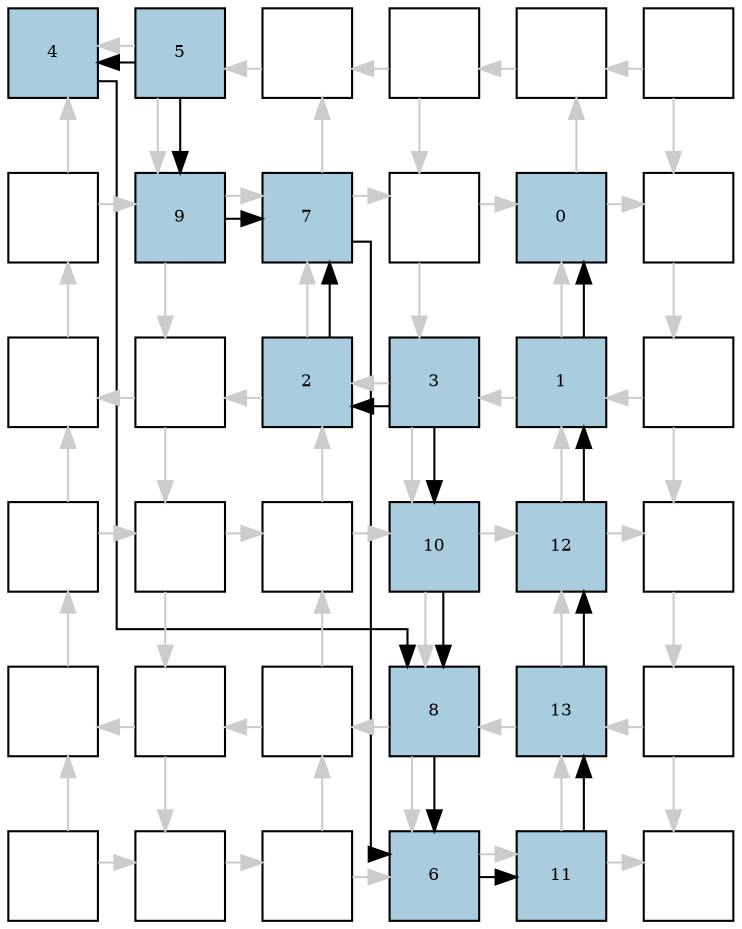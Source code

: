 digraph layout{
rankdir=TB; 

splines=ortho; 

node [style=filled shape=square fixedsize=true width=0.6];
0[label="4", fontsize=8, fillcolor="#a9ccde"];
1[label="5", fontsize=8, fillcolor="#a9ccde"];
2[label="", fontsize=8, fillcolor="#ffffff"];
3[label="", fontsize=8, fillcolor="#ffffff"];
4[label="", fontsize=8, fillcolor="#ffffff"];
5[label="", fontsize=8, fillcolor="#ffffff"];
6[label="", fontsize=8, fillcolor="#ffffff"];
7[label="9", fontsize=8, fillcolor="#a9ccde"];
8[label="7", fontsize=8, fillcolor="#a9ccde"];
9[label="", fontsize=8, fillcolor="#ffffff"];
10[label="0", fontsize=8, fillcolor="#a9ccde"];
11[label="", fontsize=8, fillcolor="#ffffff"];
12[label="", fontsize=8, fillcolor="#ffffff"];
13[label="", fontsize=8, fillcolor="#ffffff"];
14[label="2", fontsize=8, fillcolor="#a9ccde"];
15[label="3", fontsize=8, fillcolor="#a9ccde"];
16[label="1", fontsize=8, fillcolor="#a9ccde"];
17[label="", fontsize=8, fillcolor="#ffffff"];
18[label="", fontsize=8, fillcolor="#ffffff"];
19[label="", fontsize=8, fillcolor="#ffffff"];
20[label="", fontsize=8, fillcolor="#ffffff"];
21[label="10", fontsize=8, fillcolor="#a9ccde"];
22[label="12", fontsize=8, fillcolor="#a9ccde"];
23[label="", fontsize=8, fillcolor="#ffffff"];
24[label="", fontsize=8, fillcolor="#ffffff"];
25[label="", fontsize=8, fillcolor="#ffffff"];
26[label="", fontsize=8, fillcolor="#ffffff"];
27[label="8", fontsize=8, fillcolor="#a9ccde"];
28[label="13", fontsize=8, fillcolor="#a9ccde"];
29[label="", fontsize=8, fillcolor="#ffffff"];
30[label="", fontsize=8, fillcolor="#ffffff"];
31[label="", fontsize=8, fillcolor="#ffffff"];
32[label="", fontsize=8, fillcolor="#ffffff"];
33[label="6", fontsize=8, fillcolor="#a9ccde"];
34[label="11", fontsize=8, fillcolor="#a9ccde"];
35[label="", fontsize=8, fillcolor="#ffffff"];
edge [constraint=false, style=vis];
1 -> 0 [color="#cccccc"];
1 -> 7 [color="#cccccc"];
2 -> 1 [color="#cccccc"];
3 -> 2 [color="#cccccc"];
3 -> 9 [color="#cccccc"];
4 -> 3 [color="#cccccc"];
5 -> 4 [color="#cccccc"];
5 -> 11 [color="#cccccc"];
6 -> 7 [color="#cccccc"];
6 -> 0 [color="#cccccc"];
7 -> 13 [color="#cccccc"];
7 -> 8 [color="#cccccc"];
8 -> 9 [color="#cccccc"];
8 -> 2 [color="#cccccc"];
9 -> 15 [color="#cccccc"];
9 -> 10 [color="#cccccc"];
10 -> 11 [color="#cccccc"];
10 -> 4 [color="#cccccc"];
11 -> 17 [color="#cccccc"];
12 -> 6 [color="#cccccc"];
13 -> 12 [color="#cccccc"];
13 -> 19 [color="#cccccc"];
14 -> 8 [color="#cccccc"];
14 -> 13 [color="#cccccc"];
15 -> 14 [color="#cccccc"];
15 -> 21 [color="#cccccc"];
16 -> 10 [color="#cccccc"];
16 -> 15 [color="#cccccc"];
17 -> 16 [color="#cccccc"];
17 -> 23 [color="#cccccc"];
18 -> 19 [color="#cccccc"];
18 -> 12 [color="#cccccc"];
19 -> 25 [color="#cccccc"];
19 -> 20 [color="#cccccc"];
20 -> 21 [color="#cccccc"];
20 -> 14 [color="#cccccc"];
21 -> 27 [color="#cccccc"];
21 -> 22 [color="#cccccc"];
22 -> 23 [color="#cccccc"];
22 -> 16 [color="#cccccc"];
23 -> 29 [color="#cccccc"];
24 -> 18 [color="#cccccc"];
25 -> 24 [color="#cccccc"];
25 -> 31 [color="#cccccc"];
26 -> 20 [color="#cccccc"];
26 -> 25 [color="#cccccc"];
27 -> 26 [color="#cccccc"];
27 -> 33 [color="#cccccc"];
28 -> 22 [color="#cccccc"];
28 -> 27 [color="#cccccc"];
29 -> 28 [color="#cccccc"];
29 -> 35 [color="#cccccc"];
30 -> 31 [color="#cccccc"];
30 -> 24 [color="#cccccc"];
31 -> 32 [color="#cccccc"];
32 -> 33 [color="#cccccc"];
32 -> 26 [color="#cccccc"];
33 -> 34 [color="#cccccc"];
34 -> 35 [color="#cccccc"];
34 -> 28 [color="#cccccc"];
16 -> 10;
15 -> 14;
1 -> 0;
33 -> 34;
34 -> 28;
28 -> 22;
22 -> 16;
14 -> 8;
1 -> 7;
7 -> 8;
0 -> 27;
15 -> 21;
21 -> 27;
27 -> 33;
8 -> 33;
edge [constraint=true, style=invis];
0 -> 6 -> 12 -> 18 -> 24 -> 30;
1 -> 7 -> 13 -> 19 -> 25 -> 31;
2 -> 8 -> 14 -> 20 -> 26 -> 32;
3 -> 9 -> 15 -> 21 -> 27 -> 33;
4 -> 10 -> 16 -> 22 -> 28 -> 34;
5 -> 11 -> 17 -> 23 -> 29 -> 35;
rank = same { 0 -> 1 -> 2 -> 3 -> 4 -> 5;};
rank = same { 6 -> 7 -> 8 -> 9 -> 10 -> 11;};
rank = same { 12 -> 13 -> 14 -> 15 -> 16 -> 17;};
rank = same { 18 -> 19 -> 20 -> 21 -> 22 -> 23;};
rank = same { 24 -> 25 -> 26 -> 27 -> 28 -> 29;};
rank = same { 30 -> 31 -> 32 -> 33 -> 34 -> 35;};
}
